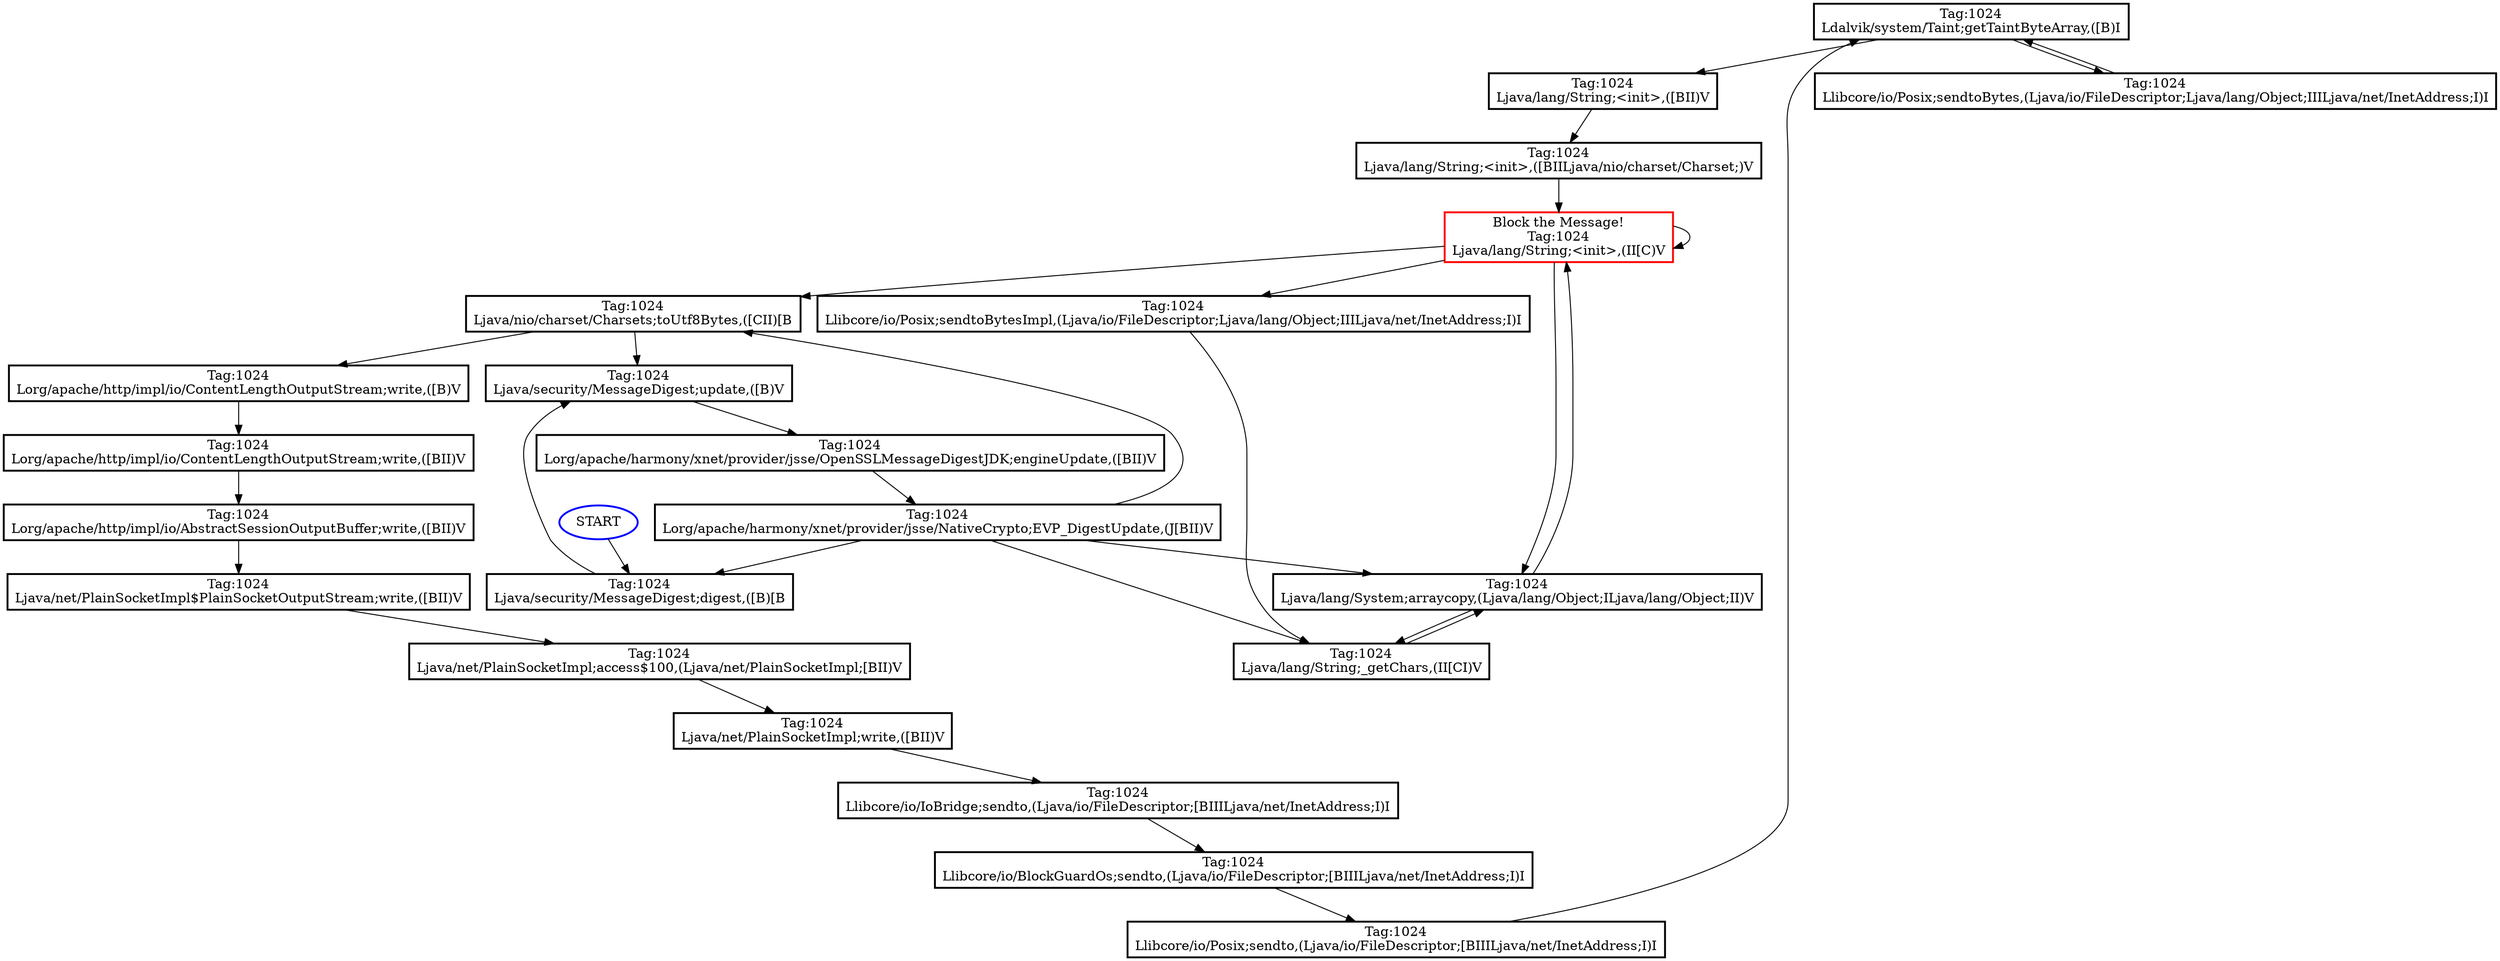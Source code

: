 digraph G {
N144 [shape=box,color=black,style=bold,label="Tag:1024\nLdalvik/system/Taint;getTaintByteArray,([B)I"];
N148 [shape=box,color=red,style=bold,label="Block the Message!\nTag:1024\nLjava/lang/String;<init>,(II[C)V"];
N146 [shape=box,color=black,style=bold,label="Tag:1024\nLjava/lang/String;<init>,([BII)V"];
N147 [shape=box,color=black,style=bold,label="Tag:1024\nLjava/lang/String;<init>,([BIILjava/nio/charset/Charset;)V"];
N150 [shape=box,color=black,style=bold,label="Tag:1024\nLjava/lang/String;_getChars,(II[CI)V"];
N149 [shape=box,color=black,style=bold,label="Tag:1024\nLjava/lang/System;arraycopy,(Ljava/lang/Object;ILjava/lang/Object;II)V"];
N138 [shape=box,color=black,style=bold,label="Tag:1024\nLjava/net/PlainSocketImpl$PlainSocketOutputStream;write,([BII)V"];
N139 [shape=box,color=black,style=bold,label="Tag:1024\nLjava/net/PlainSocketImpl;access$100,(Ljava/net/PlainSocketImpl;[BII)V"];
N140 [shape=box,color=black,style=bold,label="Tag:1024\nLjava/net/PlainSocketImpl;write,([BII)V"];
N134 [shape=box,color=black,style=bold,label="Tag:1024\nLjava/nio/charset/Charsets;toUtf8Bytes,([CII)[B"];
N130 [shape=box,color=black,style=bold,label="Tag:1024\nLjava/security/MessageDigest;digest,([B)[B"];
N131 [shape=box,color=black,style=bold,label="Tag:1024\nLjava/security/MessageDigest;update,([B)V"];
N142 [shape=box,color=black,style=bold,label="Tag:1024\nLlibcore/io/BlockGuardOs;sendto,(Ljava/io/FileDescriptor;[BIIILjava/net/InetAddress;I)I"];
N141 [shape=box,color=black,style=bold,label="Tag:1024\nLlibcore/io/IoBridge;sendto,(Ljava/io/FileDescriptor;[BIIILjava/net/InetAddress;I)I"];
N143 [shape=box,color=black,style=bold,label="Tag:1024\nLlibcore/io/Posix;sendto,(Ljava/io/FileDescriptor;[BIIILjava/net/InetAddress;I)I"];
N145 [shape=box,color=black,style=bold,label="Tag:1024\nLlibcore/io/Posix;sendtoBytes,(Ljava/io/FileDescriptor;Ljava/lang/Object;IIILjava/net/InetAddress;I)I"];
N152 [shape=box,color=black,style=bold,label="Tag:1024\nLlibcore/io/Posix;sendtoBytesImpl,(Ljava/io/FileDescriptor;Ljava/lang/Object;IIILjava/net/InetAddress;I)I"];
N133 [shape=box,color=black,style=bold,label="Tag:1024\nLorg/apache/harmony/xnet/provider/jsse/NativeCrypto;EVP_DigestUpdate,(J[BII)V"];
N132 [shape=box,color=black,style=bold,label="Tag:1024\nLorg/apache/harmony/xnet/provider/jsse/OpenSSLMessageDigestJDK;engineUpdate,([BII)V"];
N137 [shape=box,color=black,style=bold,label="Tag:1024\nLorg/apache/http/impl/io/AbstractSessionOutputBuffer;write,([BII)V"];
N135 [shape=box,color=black,style=bold,label="Tag:1024\nLorg/apache/http/impl/io/ContentLengthOutputStream;write,([B)V"];
N136 [shape=box,color=black,style=bold,label="Tag:1024\nLorg/apache/http/impl/io/ContentLengthOutputStream;write,([BII)V"];
N0 [shape=ellipse,color=blue,style=bold,label="START"];
N144 -> N146;
N144 -> N145;
N148 -> N148;
N148 -> N149;
N148 -> N134;
N148 -> N152;
N146 -> N147;
N147 -> N148;
N150 -> N149;
N149 -> N148;
N149 -> N150;
N138 -> N139;
N139 -> N140;
N140 -> N141;
N134 -> N131;
N134 -> N135;
N130 -> N131;
N131 -> N132;
N142 -> N143;
N141 -> N142;
N143 -> N144;
N145 -> N144;
N152 -> N150;
N133 -> N150;
N133 -> N149;
N133 -> N134;
N133 -> N130;
N132 -> N133;
N137 -> N138;
N135 -> N136;
N136 -> N137;
N0 -> N130;
}